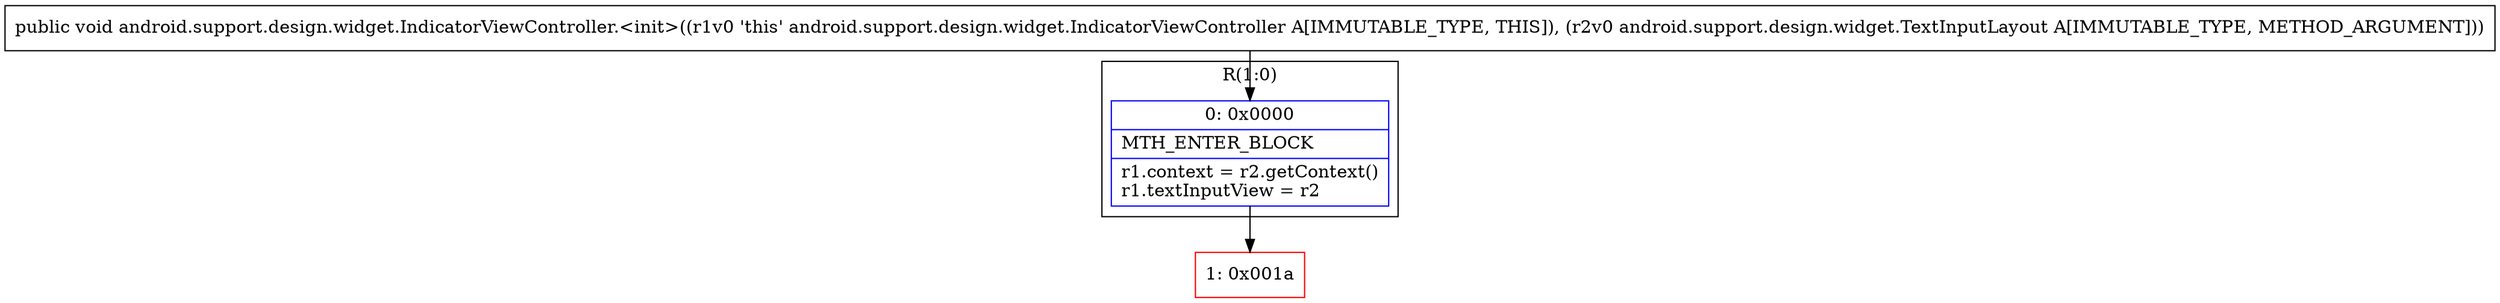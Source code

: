 digraph "CFG forandroid.support.design.widget.IndicatorViewController.\<init\>(Landroid\/support\/design\/widget\/TextInputLayout;)V" {
subgraph cluster_Region_671174611 {
label = "R(1:0)";
node [shape=record,color=blue];
Node_0 [shape=record,label="{0\:\ 0x0000|MTH_ENTER_BLOCK\l|r1.context = r2.getContext()\lr1.textInputView = r2\l}"];
}
Node_1 [shape=record,color=red,label="{1\:\ 0x001a}"];
MethodNode[shape=record,label="{public void android.support.design.widget.IndicatorViewController.\<init\>((r1v0 'this' android.support.design.widget.IndicatorViewController A[IMMUTABLE_TYPE, THIS]), (r2v0 android.support.design.widget.TextInputLayout A[IMMUTABLE_TYPE, METHOD_ARGUMENT])) }"];
MethodNode -> Node_0;
Node_0 -> Node_1;
}


